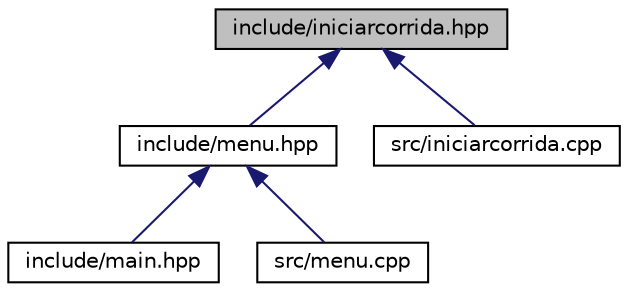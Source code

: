digraph "include/iniciarcorrida.hpp"
{
  edge [fontname="Helvetica",fontsize="10",labelfontname="Helvetica",labelfontsize="10"];
  node [fontname="Helvetica",fontsize="10",shape=record];
  Node7 [label="include/iniciarcorrida.hpp",height=0.2,width=0.4,color="black", fillcolor="grey75", style="filled", fontcolor="black"];
  Node7 -> Node8 [dir="back",color="midnightblue",fontsize="10",style="solid",fontname="Helvetica"];
  Node8 [label="include/menu.hpp",height=0.2,width=0.4,color="black", fillcolor="white", style="filled",URL="$menu_8hpp.html",tooltip="cabeçalho da funções para escrever os vectors sapos e pistas em um arquivo .txt "];
  Node8 -> Node9 [dir="back",color="midnightblue",fontsize="10",style="solid",fontname="Helvetica"];
  Node9 [label="include/main.hpp",height=0.2,width=0.4,color="black", fillcolor="white", style="filled",URL="$main_8hpp_source.html"];
  Node8 -> Node10 [dir="back",color="midnightblue",fontsize="10",style="solid",fontname="Helvetica"];
  Node10 [label="src/menu.cpp",height=0.2,width=0.4,color="black", fillcolor="white", style="filled",URL="$menu_8cpp.html",tooltip="Função menu de interação com o usuário. "];
  Node7 -> Node11 [dir="back",color="midnightblue",fontsize="10",style="solid",fontname="Helvetica"];
  Node11 [label="src/iniciarcorrida.cpp",height=0.2,width=0.4,color="black", fillcolor="white", style="filled",URL="$iniciarcorrida_8cpp.html",tooltip="Função paraq iniciar a corrida. "];
}

